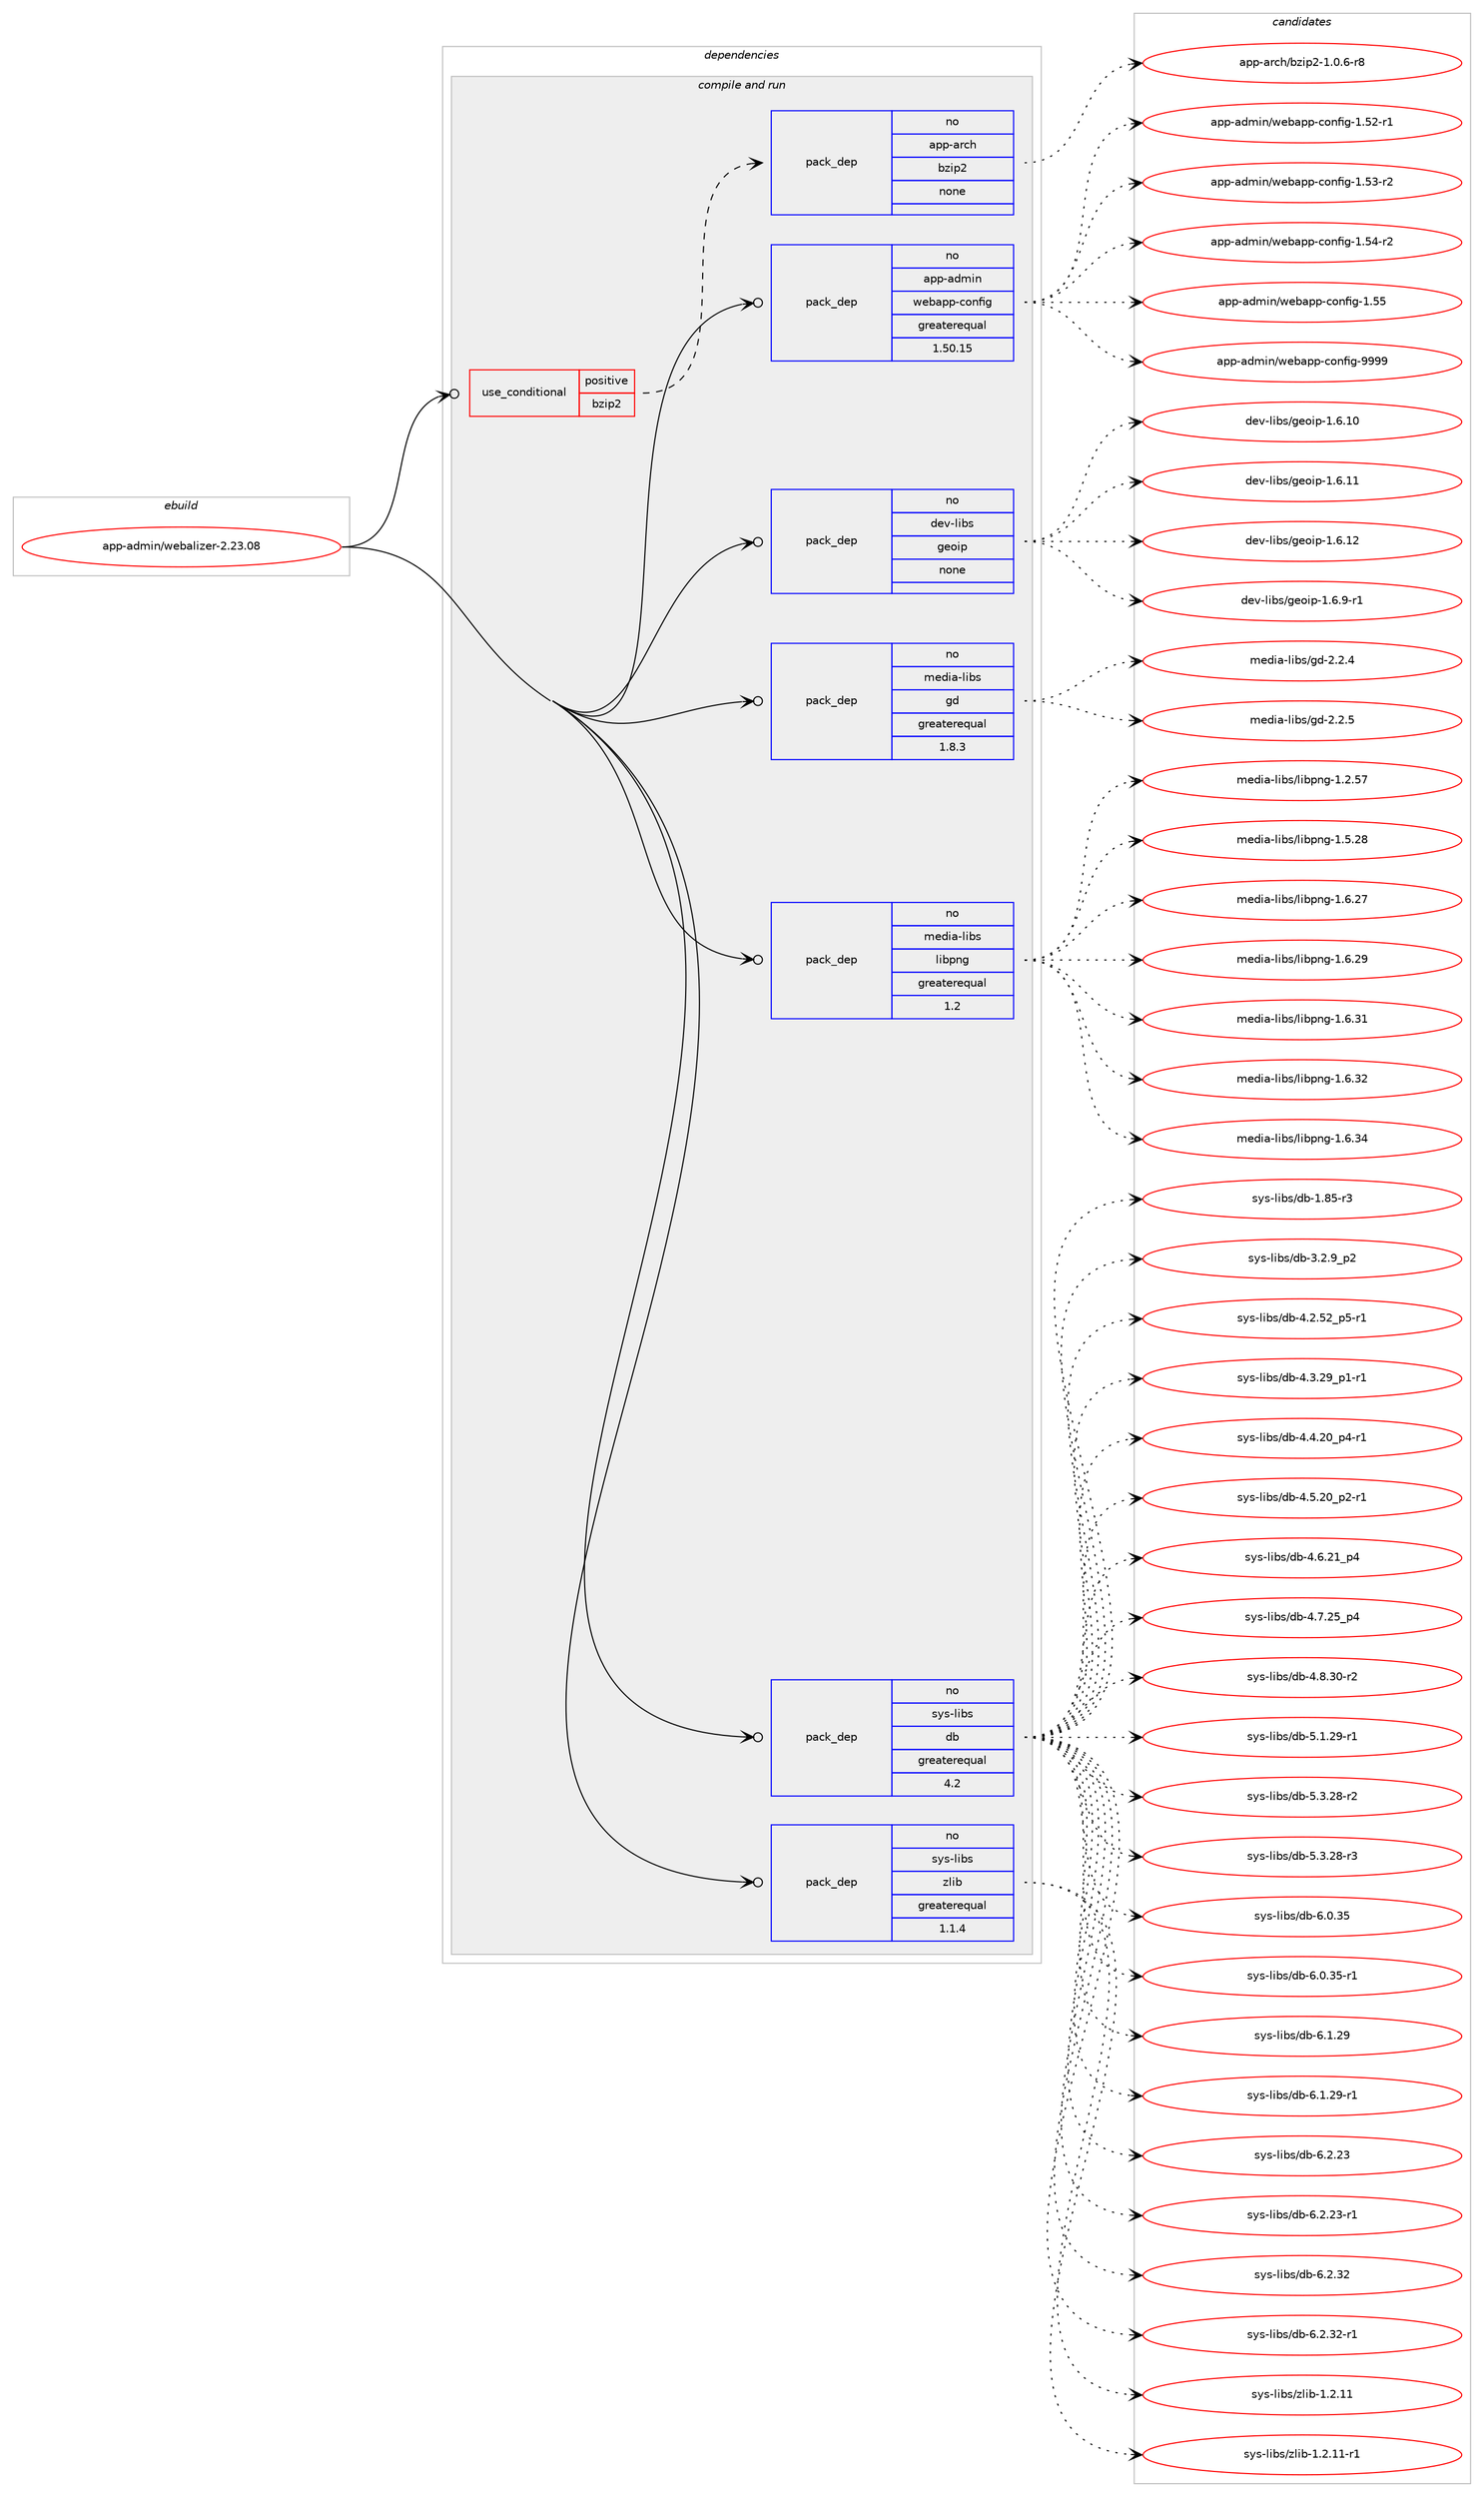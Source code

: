 digraph prolog {

# *************
# Graph options
# *************

newrank=true;
concentrate=true;
compound=true;
graph [rankdir=LR,fontname=Helvetica,fontsize=10,ranksep=1.5];#, ranksep=2.5, nodesep=0.2];
edge  [arrowhead=vee];
node  [fontname=Helvetica,fontsize=10];

# **********
# The ebuild
# **********

subgraph cluster_leftcol {
color=gray;
rank=same;
label=<<i>ebuild</i>>;
id [label="app-admin/webalizer-2.23.08", color=red, width=4, href="../app-admin/webalizer-2.23.08.svg"];
}

# ****************
# The dependencies
# ****************

subgraph cluster_midcol {
color=gray;
label=<<i>dependencies</i>>;
subgraph cluster_compile {
fillcolor="#eeeeee";
style=filled;
label=<<i>compile</i>>;
}
subgraph cluster_compileandrun {
fillcolor="#eeeeee";
style=filled;
label=<<i>compile and run</i>>;
subgraph cond1 {
dependency1 [label=<<TABLE BORDER="0" CELLBORDER="1" CELLSPACING="0" CELLPADDING="4"><TR><TD ROWSPAN="3" CELLPADDING="10">use_conditional</TD></TR><TR><TD>positive</TD></TR><TR><TD>bzip2</TD></TR></TABLE>>, shape=none, color=red];
subgraph pack1 {
dependency2 [label=<<TABLE BORDER="0" CELLBORDER="1" CELLSPACING="0" CELLPADDING="4" WIDTH="220"><TR><TD ROWSPAN="6" CELLPADDING="30">pack_dep</TD></TR><TR><TD WIDTH="110">no</TD></TR><TR><TD>app-arch</TD></TR><TR><TD>bzip2</TD></TR><TR><TD>none</TD></TR><TR><TD></TD></TR></TABLE>>, shape=none, color=blue];
}
dependency1:e -> dependency2:w [weight=20,style="dashed",arrowhead="vee"];
}
id:e -> dependency1:w [weight=20,style="solid",arrowhead="odotvee"];
subgraph pack2 {
dependency3 [label=<<TABLE BORDER="0" CELLBORDER="1" CELLSPACING="0" CELLPADDING="4" WIDTH="220"><TR><TD ROWSPAN="6" CELLPADDING="30">pack_dep</TD></TR><TR><TD WIDTH="110">no</TD></TR><TR><TD>app-admin</TD></TR><TR><TD>webapp-config</TD></TR><TR><TD>greaterequal</TD></TR><TR><TD>1.50.15</TD></TR></TABLE>>, shape=none, color=blue];
}
id:e -> dependency3:w [weight=20,style="solid",arrowhead="odotvee"];
subgraph pack3 {
dependency4 [label=<<TABLE BORDER="0" CELLBORDER="1" CELLSPACING="0" CELLPADDING="4" WIDTH="220"><TR><TD ROWSPAN="6" CELLPADDING="30">pack_dep</TD></TR><TR><TD WIDTH="110">no</TD></TR><TR><TD>dev-libs</TD></TR><TR><TD>geoip</TD></TR><TR><TD>none</TD></TR><TR><TD></TD></TR></TABLE>>, shape=none, color=blue];
}
id:e -> dependency4:w [weight=20,style="solid",arrowhead="odotvee"];
subgraph pack4 {
dependency5 [label=<<TABLE BORDER="0" CELLBORDER="1" CELLSPACING="0" CELLPADDING="4" WIDTH="220"><TR><TD ROWSPAN="6" CELLPADDING="30">pack_dep</TD></TR><TR><TD WIDTH="110">no</TD></TR><TR><TD>media-libs</TD></TR><TR><TD>gd</TD></TR><TR><TD>greaterequal</TD></TR><TR><TD>1.8.3</TD></TR></TABLE>>, shape=none, color=blue];
}
id:e -> dependency5:w [weight=20,style="solid",arrowhead="odotvee"];
subgraph pack5 {
dependency6 [label=<<TABLE BORDER="0" CELLBORDER="1" CELLSPACING="0" CELLPADDING="4" WIDTH="220"><TR><TD ROWSPAN="6" CELLPADDING="30">pack_dep</TD></TR><TR><TD WIDTH="110">no</TD></TR><TR><TD>media-libs</TD></TR><TR><TD>libpng</TD></TR><TR><TD>greaterequal</TD></TR><TR><TD>1.2</TD></TR></TABLE>>, shape=none, color=blue];
}
id:e -> dependency6:w [weight=20,style="solid",arrowhead="odotvee"];
subgraph pack6 {
dependency7 [label=<<TABLE BORDER="0" CELLBORDER="1" CELLSPACING="0" CELLPADDING="4" WIDTH="220"><TR><TD ROWSPAN="6" CELLPADDING="30">pack_dep</TD></TR><TR><TD WIDTH="110">no</TD></TR><TR><TD>sys-libs</TD></TR><TR><TD>db</TD></TR><TR><TD>greaterequal</TD></TR><TR><TD>4.2</TD></TR></TABLE>>, shape=none, color=blue];
}
id:e -> dependency7:w [weight=20,style="solid",arrowhead="odotvee"];
subgraph pack7 {
dependency8 [label=<<TABLE BORDER="0" CELLBORDER="1" CELLSPACING="0" CELLPADDING="4" WIDTH="220"><TR><TD ROWSPAN="6" CELLPADDING="30">pack_dep</TD></TR><TR><TD WIDTH="110">no</TD></TR><TR><TD>sys-libs</TD></TR><TR><TD>zlib</TD></TR><TR><TD>greaterequal</TD></TR><TR><TD>1.1.4</TD></TR></TABLE>>, shape=none, color=blue];
}
id:e -> dependency8:w [weight=20,style="solid",arrowhead="odotvee"];
}
subgraph cluster_run {
fillcolor="#eeeeee";
style=filled;
label=<<i>run</i>>;
}
}

# **************
# The candidates
# **************

subgraph cluster_choices {
rank=same;
color=gray;
label=<<i>candidates</i>>;

subgraph choice1 {
color=black;
nodesep=1;
choice971121124597114991044798122105112504549464846544511456 [label="app-arch/bzip2-1.0.6-r8", color=red, width=4,href="../app-arch/bzip2-1.0.6-r8.svg"];
dependency2:e -> choice971121124597114991044798122105112504549464846544511456:w [style=dotted,weight="100"];
}
subgraph choice2 {
color=black;
nodesep=1;
choice971121124597100109105110471191019897112112459911111010210510345494653504511449 [label="app-admin/webapp-config-1.52-r1", color=red, width=4,href="../app-admin/webapp-config-1.52-r1.svg"];
choice971121124597100109105110471191019897112112459911111010210510345494653514511450 [label="app-admin/webapp-config-1.53-r2", color=red, width=4,href="../app-admin/webapp-config-1.53-r2.svg"];
choice971121124597100109105110471191019897112112459911111010210510345494653524511450 [label="app-admin/webapp-config-1.54-r2", color=red, width=4,href="../app-admin/webapp-config-1.54-r2.svg"];
choice97112112459710010910511047119101989711211245991111101021051034549465353 [label="app-admin/webapp-config-1.55", color=red, width=4,href="../app-admin/webapp-config-1.55.svg"];
choice97112112459710010910511047119101989711211245991111101021051034557575757 [label="app-admin/webapp-config-9999", color=red, width=4,href="../app-admin/webapp-config-9999.svg"];
dependency3:e -> choice971121124597100109105110471191019897112112459911111010210510345494653504511449:w [style=dotted,weight="100"];
dependency3:e -> choice971121124597100109105110471191019897112112459911111010210510345494653514511450:w [style=dotted,weight="100"];
dependency3:e -> choice971121124597100109105110471191019897112112459911111010210510345494653524511450:w [style=dotted,weight="100"];
dependency3:e -> choice97112112459710010910511047119101989711211245991111101021051034549465353:w [style=dotted,weight="100"];
dependency3:e -> choice97112112459710010910511047119101989711211245991111101021051034557575757:w [style=dotted,weight="100"];
}
subgraph choice3 {
color=black;
nodesep=1;
choice10010111845108105981154710310111110511245494654464948 [label="dev-libs/geoip-1.6.10", color=red, width=4,href="../dev-libs/geoip-1.6.10.svg"];
choice10010111845108105981154710310111110511245494654464949 [label="dev-libs/geoip-1.6.11", color=red, width=4,href="../dev-libs/geoip-1.6.11.svg"];
choice10010111845108105981154710310111110511245494654464950 [label="dev-libs/geoip-1.6.12", color=red, width=4,href="../dev-libs/geoip-1.6.12.svg"];
choice1001011184510810598115471031011111051124549465446574511449 [label="dev-libs/geoip-1.6.9-r1", color=red, width=4,href="../dev-libs/geoip-1.6.9-r1.svg"];
dependency4:e -> choice10010111845108105981154710310111110511245494654464948:w [style=dotted,weight="100"];
dependency4:e -> choice10010111845108105981154710310111110511245494654464949:w [style=dotted,weight="100"];
dependency4:e -> choice10010111845108105981154710310111110511245494654464950:w [style=dotted,weight="100"];
dependency4:e -> choice1001011184510810598115471031011111051124549465446574511449:w [style=dotted,weight="100"];
}
subgraph choice4 {
color=black;
nodesep=1;
choice10910110010597451081059811547103100455046504652 [label="media-libs/gd-2.2.4", color=red, width=4,href="../media-libs/gd-2.2.4.svg"];
choice10910110010597451081059811547103100455046504653 [label="media-libs/gd-2.2.5", color=red, width=4,href="../media-libs/gd-2.2.5.svg"];
dependency5:e -> choice10910110010597451081059811547103100455046504652:w [style=dotted,weight="100"];
dependency5:e -> choice10910110010597451081059811547103100455046504653:w [style=dotted,weight="100"];
}
subgraph choice5 {
color=black;
nodesep=1;
choice109101100105974510810598115471081059811211010345494650465355 [label="media-libs/libpng-1.2.57", color=red, width=4,href="../media-libs/libpng-1.2.57.svg"];
choice109101100105974510810598115471081059811211010345494653465056 [label="media-libs/libpng-1.5.28", color=red, width=4,href="../media-libs/libpng-1.5.28.svg"];
choice109101100105974510810598115471081059811211010345494654465055 [label="media-libs/libpng-1.6.27", color=red, width=4,href="../media-libs/libpng-1.6.27.svg"];
choice109101100105974510810598115471081059811211010345494654465057 [label="media-libs/libpng-1.6.29", color=red, width=4,href="../media-libs/libpng-1.6.29.svg"];
choice109101100105974510810598115471081059811211010345494654465149 [label="media-libs/libpng-1.6.31", color=red, width=4,href="../media-libs/libpng-1.6.31.svg"];
choice109101100105974510810598115471081059811211010345494654465150 [label="media-libs/libpng-1.6.32", color=red, width=4,href="../media-libs/libpng-1.6.32.svg"];
choice109101100105974510810598115471081059811211010345494654465152 [label="media-libs/libpng-1.6.34", color=red, width=4,href="../media-libs/libpng-1.6.34.svg"];
dependency6:e -> choice109101100105974510810598115471081059811211010345494650465355:w [style=dotted,weight="100"];
dependency6:e -> choice109101100105974510810598115471081059811211010345494653465056:w [style=dotted,weight="100"];
dependency6:e -> choice109101100105974510810598115471081059811211010345494654465055:w [style=dotted,weight="100"];
dependency6:e -> choice109101100105974510810598115471081059811211010345494654465057:w [style=dotted,weight="100"];
dependency6:e -> choice109101100105974510810598115471081059811211010345494654465149:w [style=dotted,weight="100"];
dependency6:e -> choice109101100105974510810598115471081059811211010345494654465150:w [style=dotted,weight="100"];
dependency6:e -> choice109101100105974510810598115471081059811211010345494654465152:w [style=dotted,weight="100"];
}
subgraph choice6 {
color=black;
nodesep=1;
choice1151211154510810598115471009845494656534511451 [label="sys-libs/db-1.85-r3", color=red, width=4,href="../sys-libs/db-1.85-r3.svg"];
choice115121115451081059811547100984551465046579511250 [label="sys-libs/db-3.2.9_p2", color=red, width=4,href="../sys-libs/db-3.2.9_p2.svg"];
choice115121115451081059811547100984552465046535095112534511449 [label="sys-libs/db-4.2.52_p5-r1", color=red, width=4,href="../sys-libs/db-4.2.52_p5-r1.svg"];
choice115121115451081059811547100984552465146505795112494511449 [label="sys-libs/db-4.3.29_p1-r1", color=red, width=4,href="../sys-libs/db-4.3.29_p1-r1.svg"];
choice115121115451081059811547100984552465246504895112524511449 [label="sys-libs/db-4.4.20_p4-r1", color=red, width=4,href="../sys-libs/db-4.4.20_p4-r1.svg"];
choice115121115451081059811547100984552465346504895112504511449 [label="sys-libs/db-4.5.20_p2-r1", color=red, width=4,href="../sys-libs/db-4.5.20_p2-r1.svg"];
choice11512111545108105981154710098455246544650499511252 [label="sys-libs/db-4.6.21_p4", color=red, width=4,href="../sys-libs/db-4.6.21_p4.svg"];
choice11512111545108105981154710098455246554650539511252 [label="sys-libs/db-4.7.25_p4", color=red, width=4,href="../sys-libs/db-4.7.25_p4.svg"];
choice11512111545108105981154710098455246564651484511450 [label="sys-libs/db-4.8.30-r2", color=red, width=4,href="../sys-libs/db-4.8.30-r2.svg"];
choice11512111545108105981154710098455346494650574511449 [label="sys-libs/db-5.1.29-r1", color=red, width=4,href="../sys-libs/db-5.1.29-r1.svg"];
choice11512111545108105981154710098455346514650564511450 [label="sys-libs/db-5.3.28-r2", color=red, width=4,href="../sys-libs/db-5.3.28-r2.svg"];
choice11512111545108105981154710098455346514650564511451 [label="sys-libs/db-5.3.28-r3", color=red, width=4,href="../sys-libs/db-5.3.28-r3.svg"];
choice1151211154510810598115471009845544648465153 [label="sys-libs/db-6.0.35", color=red, width=4,href="../sys-libs/db-6.0.35.svg"];
choice11512111545108105981154710098455446484651534511449 [label="sys-libs/db-6.0.35-r1", color=red, width=4,href="../sys-libs/db-6.0.35-r1.svg"];
choice1151211154510810598115471009845544649465057 [label="sys-libs/db-6.1.29", color=red, width=4,href="../sys-libs/db-6.1.29.svg"];
choice11512111545108105981154710098455446494650574511449 [label="sys-libs/db-6.1.29-r1", color=red, width=4,href="../sys-libs/db-6.1.29-r1.svg"];
choice1151211154510810598115471009845544650465051 [label="sys-libs/db-6.2.23", color=red, width=4,href="../sys-libs/db-6.2.23.svg"];
choice11512111545108105981154710098455446504650514511449 [label="sys-libs/db-6.2.23-r1", color=red, width=4,href="../sys-libs/db-6.2.23-r1.svg"];
choice1151211154510810598115471009845544650465150 [label="sys-libs/db-6.2.32", color=red, width=4,href="../sys-libs/db-6.2.32.svg"];
choice11512111545108105981154710098455446504651504511449 [label="sys-libs/db-6.2.32-r1", color=red, width=4,href="../sys-libs/db-6.2.32-r1.svg"];
dependency7:e -> choice1151211154510810598115471009845494656534511451:w [style=dotted,weight="100"];
dependency7:e -> choice115121115451081059811547100984551465046579511250:w [style=dotted,weight="100"];
dependency7:e -> choice115121115451081059811547100984552465046535095112534511449:w [style=dotted,weight="100"];
dependency7:e -> choice115121115451081059811547100984552465146505795112494511449:w [style=dotted,weight="100"];
dependency7:e -> choice115121115451081059811547100984552465246504895112524511449:w [style=dotted,weight="100"];
dependency7:e -> choice115121115451081059811547100984552465346504895112504511449:w [style=dotted,weight="100"];
dependency7:e -> choice11512111545108105981154710098455246544650499511252:w [style=dotted,weight="100"];
dependency7:e -> choice11512111545108105981154710098455246554650539511252:w [style=dotted,weight="100"];
dependency7:e -> choice11512111545108105981154710098455246564651484511450:w [style=dotted,weight="100"];
dependency7:e -> choice11512111545108105981154710098455346494650574511449:w [style=dotted,weight="100"];
dependency7:e -> choice11512111545108105981154710098455346514650564511450:w [style=dotted,weight="100"];
dependency7:e -> choice11512111545108105981154710098455346514650564511451:w [style=dotted,weight="100"];
dependency7:e -> choice1151211154510810598115471009845544648465153:w [style=dotted,weight="100"];
dependency7:e -> choice11512111545108105981154710098455446484651534511449:w [style=dotted,weight="100"];
dependency7:e -> choice1151211154510810598115471009845544649465057:w [style=dotted,weight="100"];
dependency7:e -> choice11512111545108105981154710098455446494650574511449:w [style=dotted,weight="100"];
dependency7:e -> choice1151211154510810598115471009845544650465051:w [style=dotted,weight="100"];
dependency7:e -> choice11512111545108105981154710098455446504650514511449:w [style=dotted,weight="100"];
dependency7:e -> choice1151211154510810598115471009845544650465150:w [style=dotted,weight="100"];
dependency7:e -> choice11512111545108105981154710098455446504651504511449:w [style=dotted,weight="100"];
}
subgraph choice7 {
color=black;
nodesep=1;
choice1151211154510810598115471221081059845494650464949 [label="sys-libs/zlib-1.2.11", color=red, width=4,href="../sys-libs/zlib-1.2.11.svg"];
choice11512111545108105981154712210810598454946504649494511449 [label="sys-libs/zlib-1.2.11-r1", color=red, width=4,href="../sys-libs/zlib-1.2.11-r1.svg"];
dependency8:e -> choice1151211154510810598115471221081059845494650464949:w [style=dotted,weight="100"];
dependency8:e -> choice11512111545108105981154712210810598454946504649494511449:w [style=dotted,weight="100"];
}
}

}
